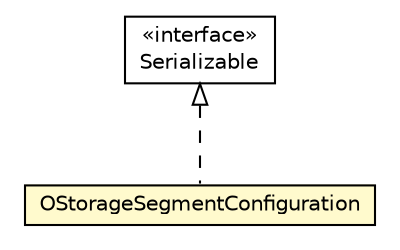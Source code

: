 #!/usr/local/bin/dot
#
# Class diagram 
# Generated by UMLGraph version R5_6-24-gf6e263 (http://www.umlgraph.org/)
#

digraph G {
	edge [fontname="Helvetica",fontsize=10,labelfontname="Helvetica",labelfontsize=10];
	node [fontname="Helvetica",fontsize=10,shape=plaintext];
	nodesep=0.25;
	ranksep=0.5;
	// com.orientechnologies.orient.core.config.OStorageSegmentConfiguration
	c4059429 [label=<<table title="com.orientechnologies.orient.core.config.OStorageSegmentConfiguration" border="0" cellborder="1" cellspacing="0" cellpadding="2" port="p" bgcolor="lemonChiffon" href="./OStorageSegmentConfiguration.html">
		<tr><td><table border="0" cellspacing="0" cellpadding="1">
<tr><td align="center" balign="center"> OStorageSegmentConfiguration </td></tr>
		</table></td></tr>
		</table>>, URL="./OStorageSegmentConfiguration.html", fontname="Helvetica", fontcolor="black", fontsize=10.0];
	//com.orientechnologies.orient.core.config.OStorageSegmentConfiguration implements java.io.Serializable
	c4060276:p -> c4059429:p [dir=back,arrowtail=empty,style=dashed];
	// java.io.Serializable
	c4060276 [label=<<table title="java.io.Serializable" border="0" cellborder="1" cellspacing="0" cellpadding="2" port="p" href="http://java.sun.com/j2se/1.4.2/docs/api/java/io/Serializable.html">
		<tr><td><table border="0" cellspacing="0" cellpadding="1">
<tr><td align="center" balign="center"> &#171;interface&#187; </td></tr>
<tr><td align="center" balign="center"> Serializable </td></tr>
		</table></td></tr>
		</table>>, URL="http://java.sun.com/j2se/1.4.2/docs/api/java/io/Serializable.html", fontname="Helvetica", fontcolor="black", fontsize=10.0];
}

